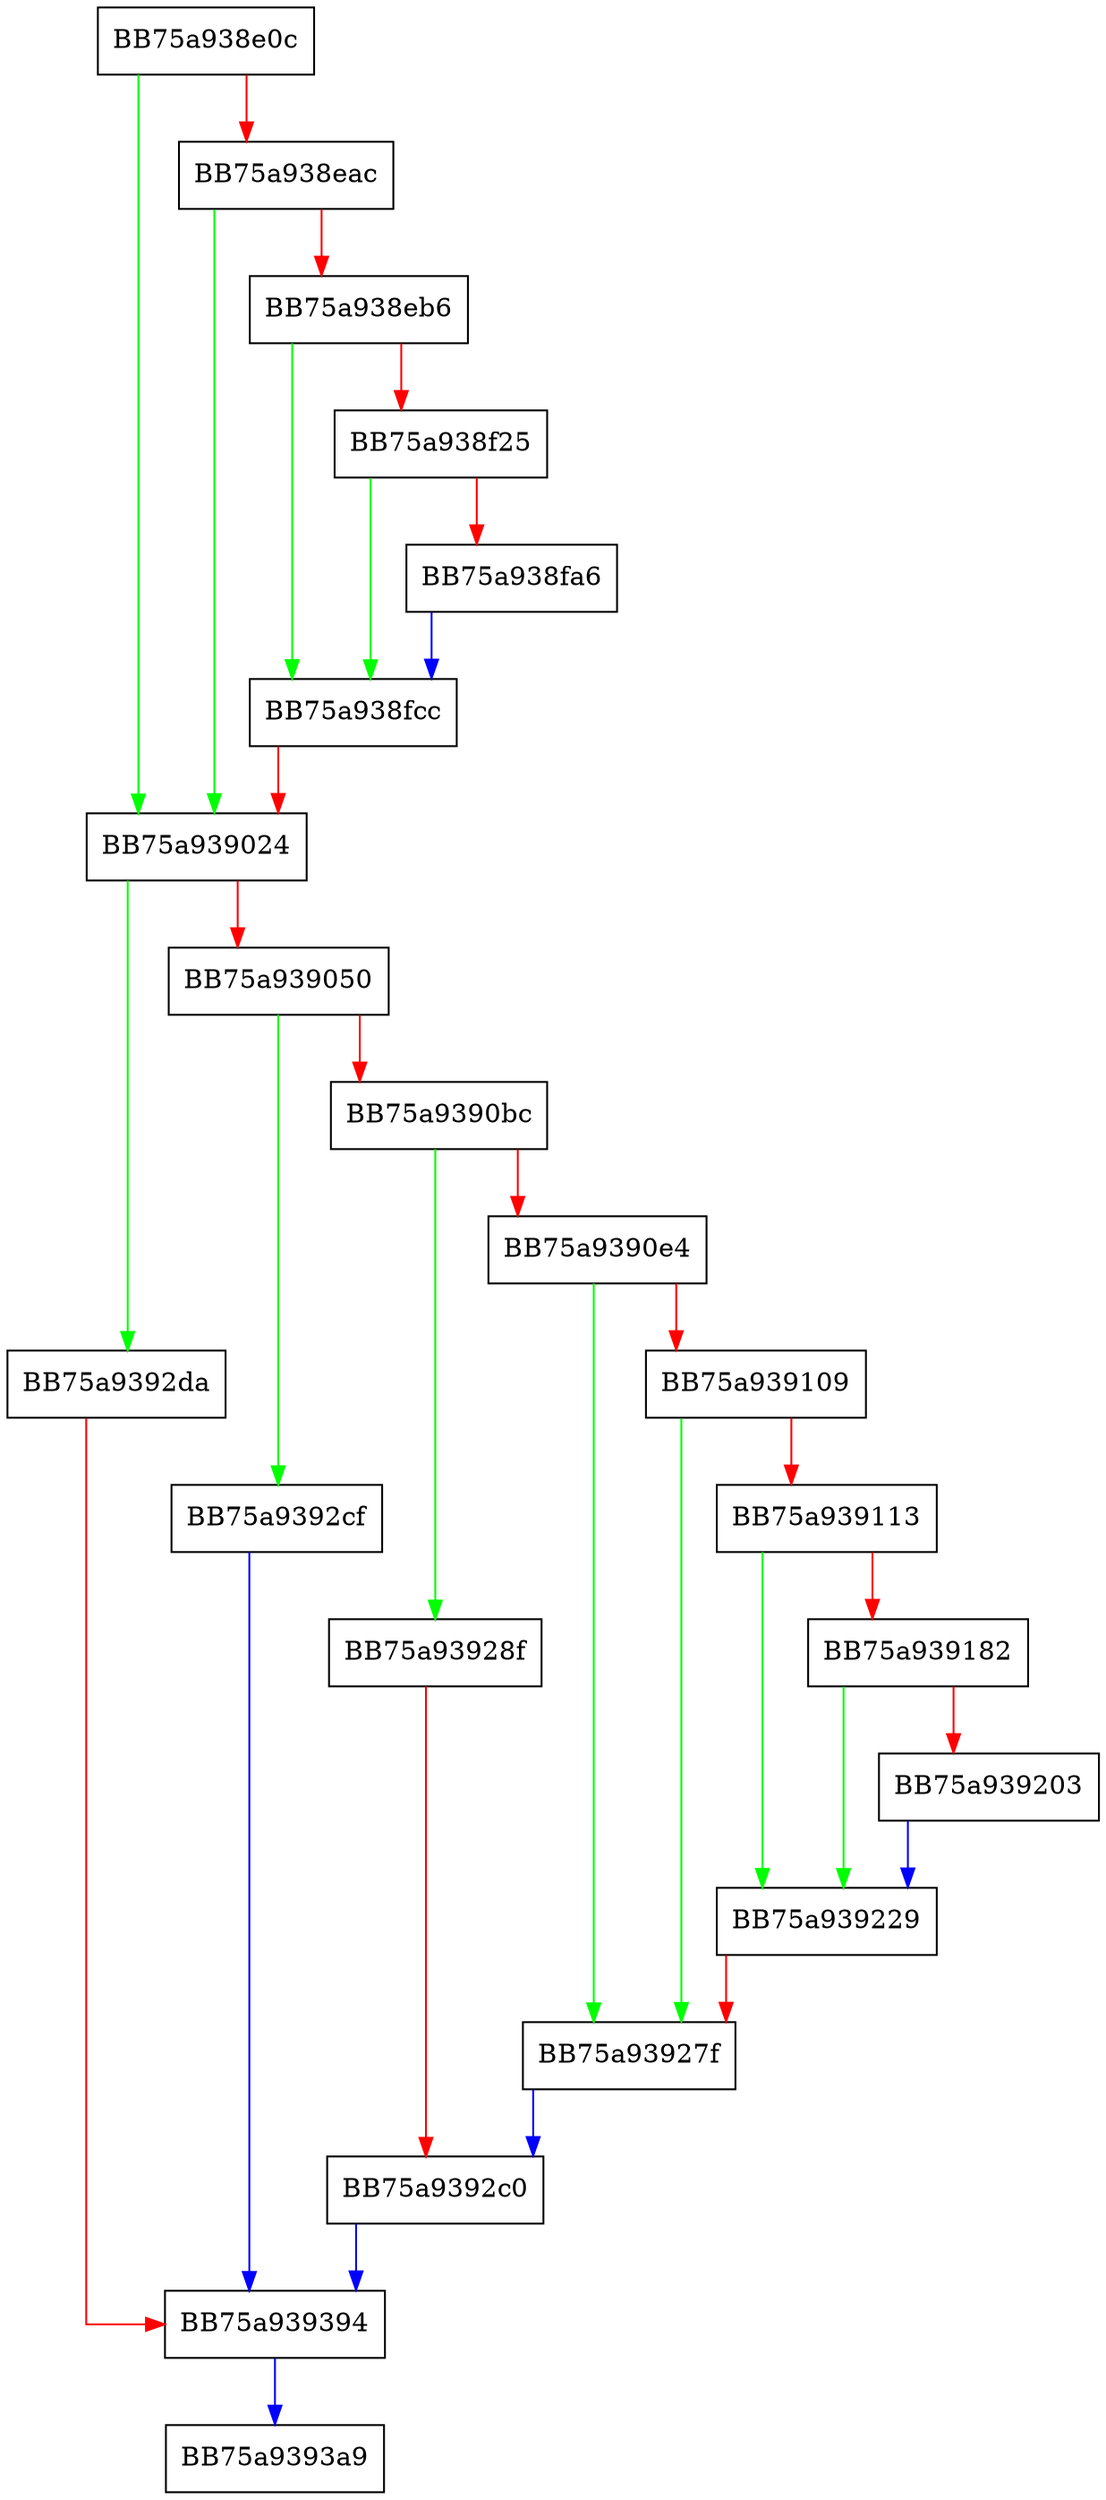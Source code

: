 digraph _load_model {
  node [shape="box"];
  graph [splines=ortho];
  BB75a938e0c -> BB75a939024 [color="green"];
  BB75a938e0c -> BB75a938eac [color="red"];
  BB75a938eac -> BB75a939024 [color="green"];
  BB75a938eac -> BB75a938eb6 [color="red"];
  BB75a938eb6 -> BB75a938fcc [color="green"];
  BB75a938eb6 -> BB75a938f25 [color="red"];
  BB75a938f25 -> BB75a938fcc [color="green"];
  BB75a938f25 -> BB75a938fa6 [color="red"];
  BB75a938fa6 -> BB75a938fcc [color="blue"];
  BB75a938fcc -> BB75a939024 [color="red"];
  BB75a939024 -> BB75a9392da [color="green"];
  BB75a939024 -> BB75a939050 [color="red"];
  BB75a939050 -> BB75a9392cf [color="green"];
  BB75a939050 -> BB75a9390bc [color="red"];
  BB75a9390bc -> BB75a93928f [color="green"];
  BB75a9390bc -> BB75a9390e4 [color="red"];
  BB75a9390e4 -> BB75a93927f [color="green"];
  BB75a9390e4 -> BB75a939109 [color="red"];
  BB75a939109 -> BB75a93927f [color="green"];
  BB75a939109 -> BB75a939113 [color="red"];
  BB75a939113 -> BB75a939229 [color="green"];
  BB75a939113 -> BB75a939182 [color="red"];
  BB75a939182 -> BB75a939229 [color="green"];
  BB75a939182 -> BB75a939203 [color="red"];
  BB75a939203 -> BB75a939229 [color="blue"];
  BB75a939229 -> BB75a93927f [color="red"];
  BB75a93927f -> BB75a9392c0 [color="blue"];
  BB75a93928f -> BB75a9392c0 [color="red"];
  BB75a9392c0 -> BB75a939394 [color="blue"];
  BB75a9392cf -> BB75a939394 [color="blue"];
  BB75a9392da -> BB75a939394 [color="red"];
  BB75a939394 -> BB75a9393a9 [color="blue"];
}